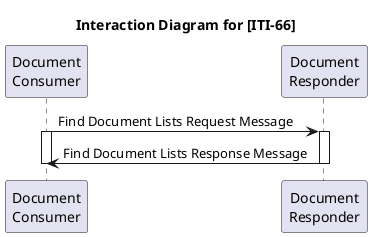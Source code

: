 @startuml

title Interaction Diagram for [ITI-66]

participant consumer as "Document\nConsumer"
participant responder as "Document\nResponder"

consumer -> responder: Find Document Lists Request Message
activate consumer
activate responder

responder -> consumer: Find Document Lists Response Message
deactivate responder
deactivate consumer

@enduml 
